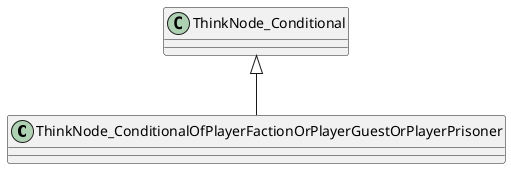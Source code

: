 @startuml
class ThinkNode_ConditionalOfPlayerFactionOrPlayerGuestOrPlayerPrisoner {
}
ThinkNode_Conditional <|-- ThinkNode_ConditionalOfPlayerFactionOrPlayerGuestOrPlayerPrisoner
@enduml
